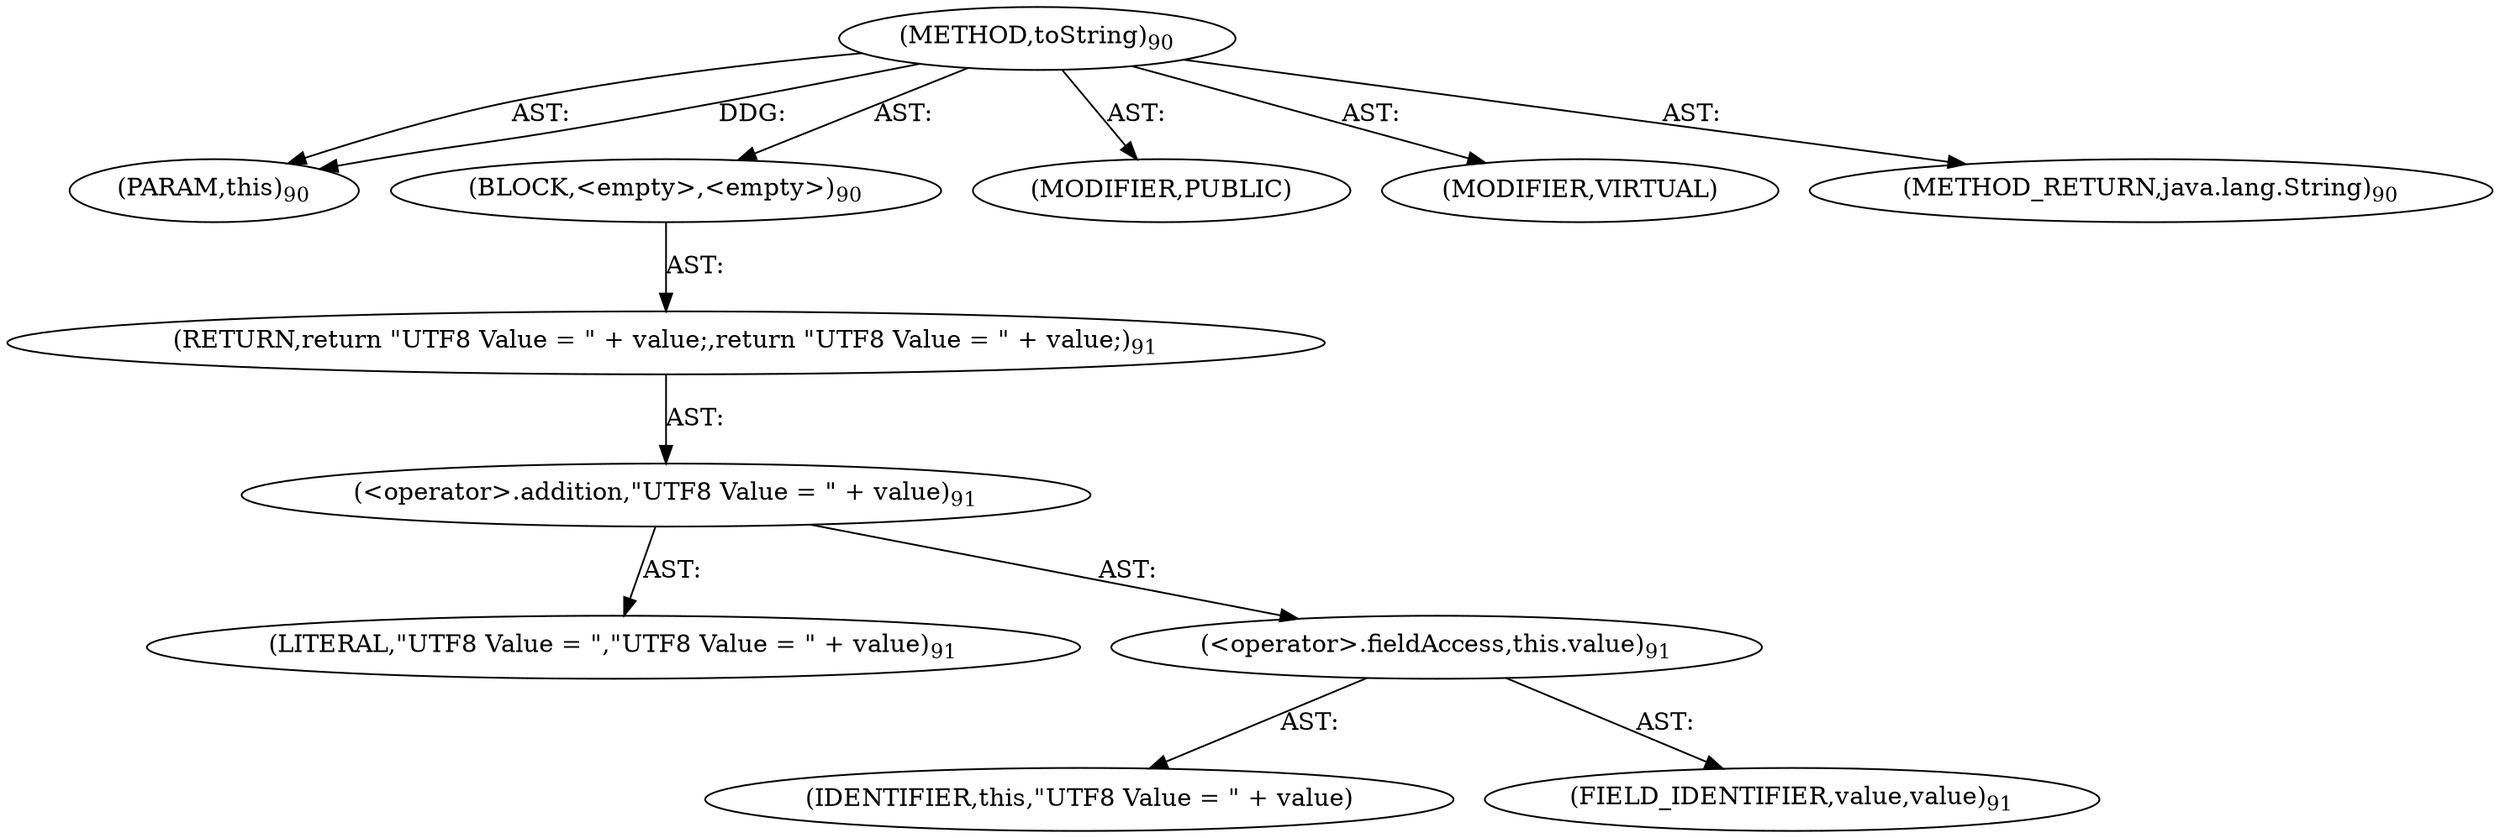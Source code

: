 digraph "toString" {  
"111669149698" [label = <(METHOD,toString)<SUB>90</SUB>> ]
"115964116995" [label = <(PARAM,this)<SUB>90</SUB>> ]
"25769803778" [label = <(BLOCK,&lt;empty&gt;,&lt;empty&gt;)<SUB>90</SUB>> ]
"146028888064" [label = <(RETURN,return &quot;UTF8 Value = &quot; + value;,return &quot;UTF8 Value = &quot; + value;)<SUB>91</SUB>> ]
"30064771076" [label = <(&lt;operator&gt;.addition,&quot;UTF8 Value = &quot; + value)<SUB>91</SUB>> ]
"90194313217" [label = <(LITERAL,&quot;UTF8 Value = &quot;,&quot;UTF8 Value = &quot; + value)<SUB>91</SUB>> ]
"30064771077" [label = <(&lt;operator&gt;.fieldAccess,this.value)<SUB>91</SUB>> ]
"68719476740" [label = <(IDENTIFIER,this,&quot;UTF8 Value = &quot; + value)> ]
"55834574849" [label = <(FIELD_IDENTIFIER,value,value)<SUB>91</SUB>> ]
"133143986181" [label = <(MODIFIER,PUBLIC)> ]
"133143986182" [label = <(MODIFIER,VIRTUAL)> ]
"128849018882" [label = <(METHOD_RETURN,java.lang.String)<SUB>90</SUB>> ]
  "111669149698" -> "115964116995"  [ label = "AST: "] 
  "111669149698" -> "25769803778"  [ label = "AST: "] 
  "111669149698" -> "133143986181"  [ label = "AST: "] 
  "111669149698" -> "133143986182"  [ label = "AST: "] 
  "111669149698" -> "128849018882"  [ label = "AST: "] 
  "25769803778" -> "146028888064"  [ label = "AST: "] 
  "146028888064" -> "30064771076"  [ label = "AST: "] 
  "30064771076" -> "90194313217"  [ label = "AST: "] 
  "30064771076" -> "30064771077"  [ label = "AST: "] 
  "30064771077" -> "68719476740"  [ label = "AST: "] 
  "30064771077" -> "55834574849"  [ label = "AST: "] 
  "111669149698" -> "115964116995"  [ label = "DDG: "] 
}
